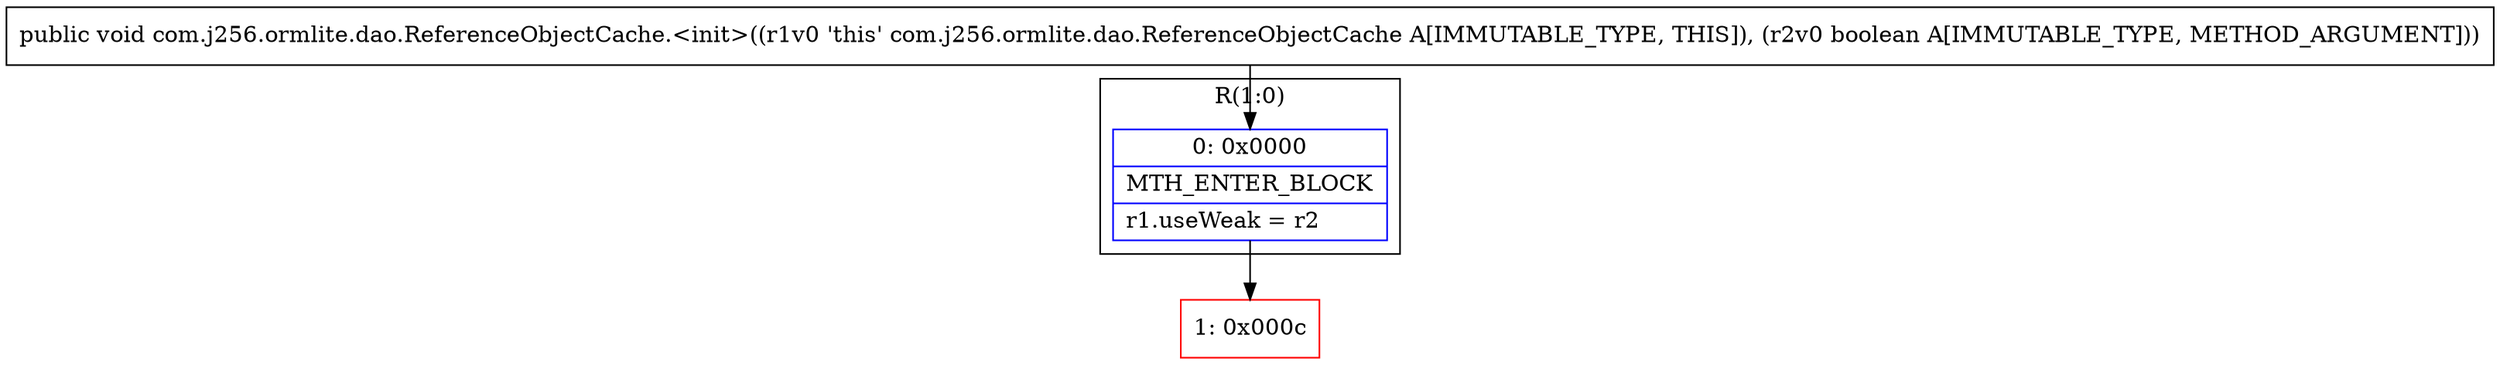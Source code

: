 digraph "CFG forcom.j256.ormlite.dao.ReferenceObjectCache.\<init\>(Z)V" {
subgraph cluster_Region_743855415 {
label = "R(1:0)";
node [shape=record,color=blue];
Node_0 [shape=record,label="{0\:\ 0x0000|MTH_ENTER_BLOCK\l|r1.useWeak = r2\l}"];
}
Node_1 [shape=record,color=red,label="{1\:\ 0x000c}"];
MethodNode[shape=record,label="{public void com.j256.ormlite.dao.ReferenceObjectCache.\<init\>((r1v0 'this' com.j256.ormlite.dao.ReferenceObjectCache A[IMMUTABLE_TYPE, THIS]), (r2v0 boolean A[IMMUTABLE_TYPE, METHOD_ARGUMENT])) }"];
MethodNode -> Node_0;
Node_0 -> Node_1;
}


